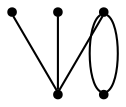 graph {
  node [shape=point,comment="{\"directed\":false,\"doi\":\"10.1007/978-3-319-27261-0_37\",\"figure\":\"7 (2)\"}"]

  v0 [pos="1372.9448073892588,1737.8504557831816"]
  v1 [pos="1324.884999235272,1735.117745229988"]
  v2 [pos="1296.472168085824,1694.1878131267429"]
  v3 [pos="1296.8992914875007,1781.2255551388664"]
  v4 [pos="1221.6227503209634,1819.2624722525632"]

  v4 -- v3 [id="-3",pos="1221.6227503209634,1819.2624722525632 1245.869427313889,1862.4238853494726 1245.869427313889,1862.4238853494726 1245.869427313889,1862.4238853494726 1293.3394528937279,1862.4238853494726 1293.3394528937279,1862.4238853494726 1293.3394528937279,1862.4238853494726 1317.0765005130136,1821.3137140852393 1317.0765005130136,1821.3137140852393 1317.0765005130136,1821.3137140852393 1296.8992914875007,1781.2255551388664 1296.8992914875007,1781.2255551388664 1296.8992914875007,1781.2255551388664"]
  v0 -- v1 [id="-4",pos="1372.9448073892588,1737.8504557831816 1324.884999235272,1735.117745229988 1324.884999235272,1735.117745229988 1324.884999235272,1735.117745229988"]
  v2 -- v1 [id="-9",pos="1296.472168085824,1694.1878131267429 1324.884999235272,1735.117745229988 1324.884999235272,1735.117745229988 1324.884999235272,1735.117745229988"]
  v3 -- v4 [id="-15",pos="1296.8992914875007,1781.2255551388664 1245.869427313889,1780.2035428210063 1245.869427313889,1780.2035428210063 1245.869427313889,1780.2035428210063 1221.6227503209634,1819.2624722525632 1221.6227503209634,1819.2624722525632 1221.6227503209634,1819.2624722525632"]
  v3 -- v1 [id="-16",pos="1296.8992914875007,1781.2255551388664 1324.884999235272,1735.117745229988 1324.884999235272,1735.117745229988 1324.884999235272,1735.117745229988"]
}